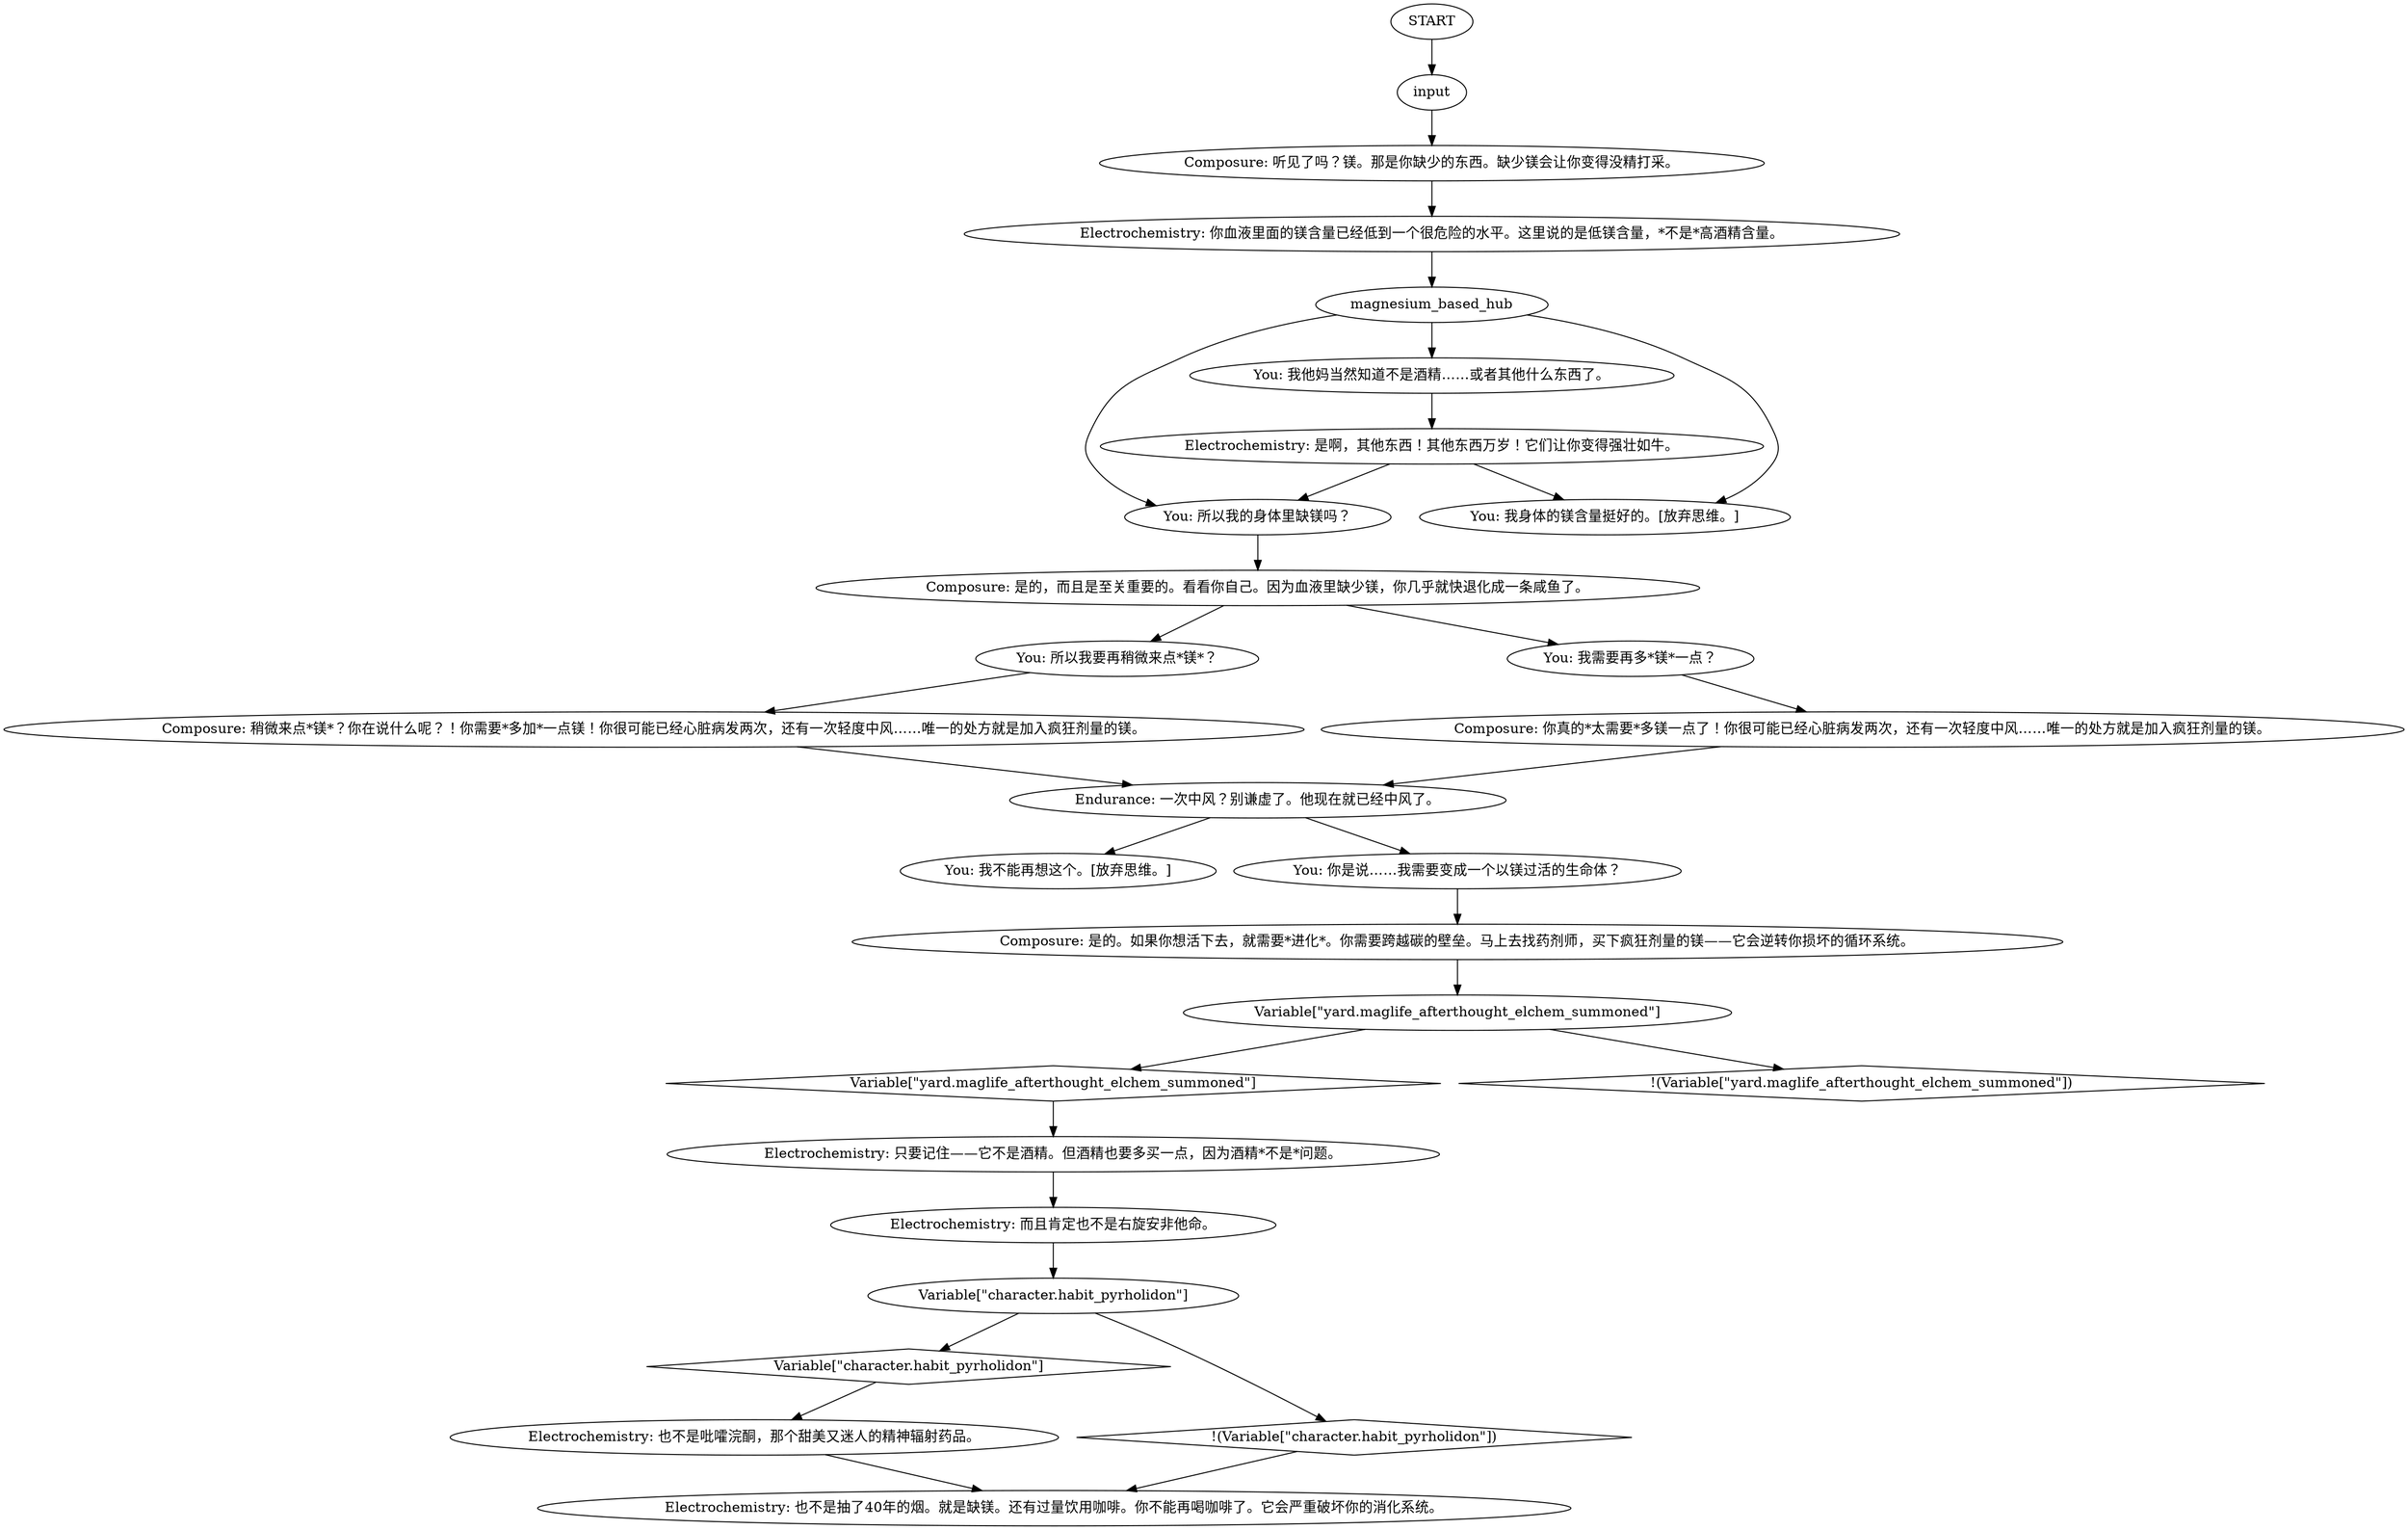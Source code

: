 # THOUGHT / MAGNESIUM BASED LIFE FORM
# MAGNESIUM BASED LIFE FORM INITIATION
#
#triggered in Cuno dialogue; as an Obsession!
# ==================================================
digraph G {
	  0 [label="START"];
	  1 [label="input"];
	  2 [label="Electrochemistry: 也不是吡嚯浣酮，那个甜美又迷人的精神辐射药品。"];
	  3 [label="You: 所以我的身体里缺镁吗？"];
	  4 [label="Electrochemistry: 而且肯定也不是右旋安非他命。"];
	  5 [label="Electrochemistry: 也不是抽了40年的烟。就是缺镁。还有过量饮用咖啡。你不能再喝咖啡了。它会严重破坏你的消化系统。"];
	  6 [label="Variable[\"character.habit_pyrholidon\"]"];
	  7 [label="Variable[\"character.habit_pyrholidon\"]", shape=diamond];
	  8 [label="!(Variable[\"character.habit_pyrholidon\"])", shape=diamond];
	  9 [label="You: 我他妈当然知道不是酒精……或者其他什么东西了。"];
	  10 [label="Composure: 你真的*太需要*多镁一点了！你很可能已经心脏病发两次，还有一次轻度中风……唯一的处方就是加入疯狂剂量的镁。"];
	  11 [label="Composure: 是的，而且是至关重要的。看看你自己。因为血液里缺少镁，你几乎就快退化成一条咸鱼了。"];
	  12 [label="Electrochemistry: 你血液里面的镁含量已经低到一个很危险的水平。这里说的是低镁含量，*不是*高酒精含量。"];
	  13 [label="You: 我不能再想这个。[放弃思维。]"];
	  14 [label="You: 我身体的镁含量挺好的。[放弃思维。]"];
	  15 [label="Composure: 是的。如果你想活下去，就需要*进化*。你需要跨越碳的壁垒。马上去找药剂师，买下疯狂剂量的镁——它会逆转你损坏的循环系统。"];
	  16 [label="Variable[\"yard.maglife_afterthought_elchem_summoned\"]"];
	  17 [label="Variable[\"yard.maglife_afterthought_elchem_summoned\"]", shape=diamond];
	  18 [label="!(Variable[\"yard.maglife_afterthought_elchem_summoned\"])", shape=diamond];
	  19 [label="Endurance: 一次中风？别谦虚了。他现在就已经中风了。"];
	  20 [label="Electrochemistry: 只要记住——它不是酒精。但酒精也要多买一点，因为酒精*不是*问题。"];
	  21 [label="You: 所以我要再稍微来点*镁*？"];
	  22 [label="Composure: 稍微来点*镁*？你在说什么呢？！你需要*多加*一点镁！你很可能已经心脏病发两次，还有一次轻度中风……唯一的处方就是加入疯狂剂量的镁。"];
	  23 [label="magnesium_based_hub"];
	  25 [label="Electrochemistry: 是啊，其他东西！其他东西万岁！它们让你变得强壮如牛。"];
	  26 [label="You: 你是说……我需要变成一个以镁过活的生命体？"];
	  27 [label="Composure: 听见了吗？镁。那是你缺少的东西。缺少镁会让你变得没精打采。"];
	  28 [label="You: 我需要再多*镁*一点？"];
	  0 -> 1
	  1 -> 27
	  2 -> 5
	  3 -> 11
	  4 -> 6
	  6 -> 8
	  6 -> 7
	  7 -> 2
	  8 -> 5
	  9 -> 25
	  10 -> 19
	  11 -> 28
	  11 -> 21
	  12 -> 23
	  15 -> 16
	  16 -> 17
	  16 -> 18
	  17 -> 20
	  19 -> 26
	  19 -> 13
	  20 -> 4
	  21 -> 22
	  22 -> 19
	  23 -> 9
	  23 -> 3
	  23 -> 14
	  25 -> 3
	  25 -> 14
	  26 -> 15
	  27 -> 12
	  28 -> 10
}

